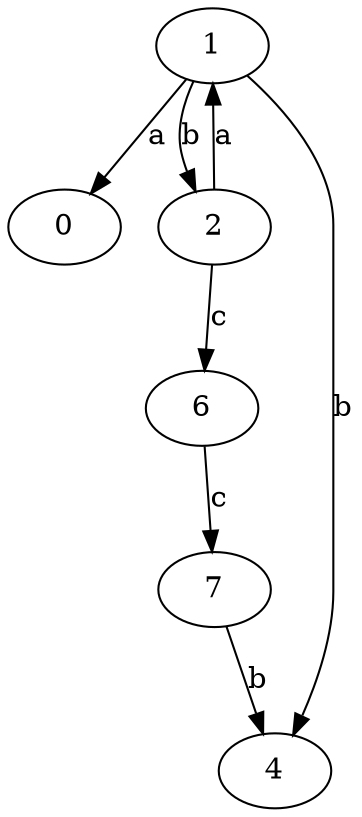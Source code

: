strict digraph  {
0;
1;
2;
4;
6;
7;
1 -> 0  [label=a];
1 -> 2  [label=b];
1 -> 4  [label=b];
2 -> 1  [label=a];
2 -> 6  [label=c];
6 -> 7  [label=c];
7 -> 4  [label=b];
}
